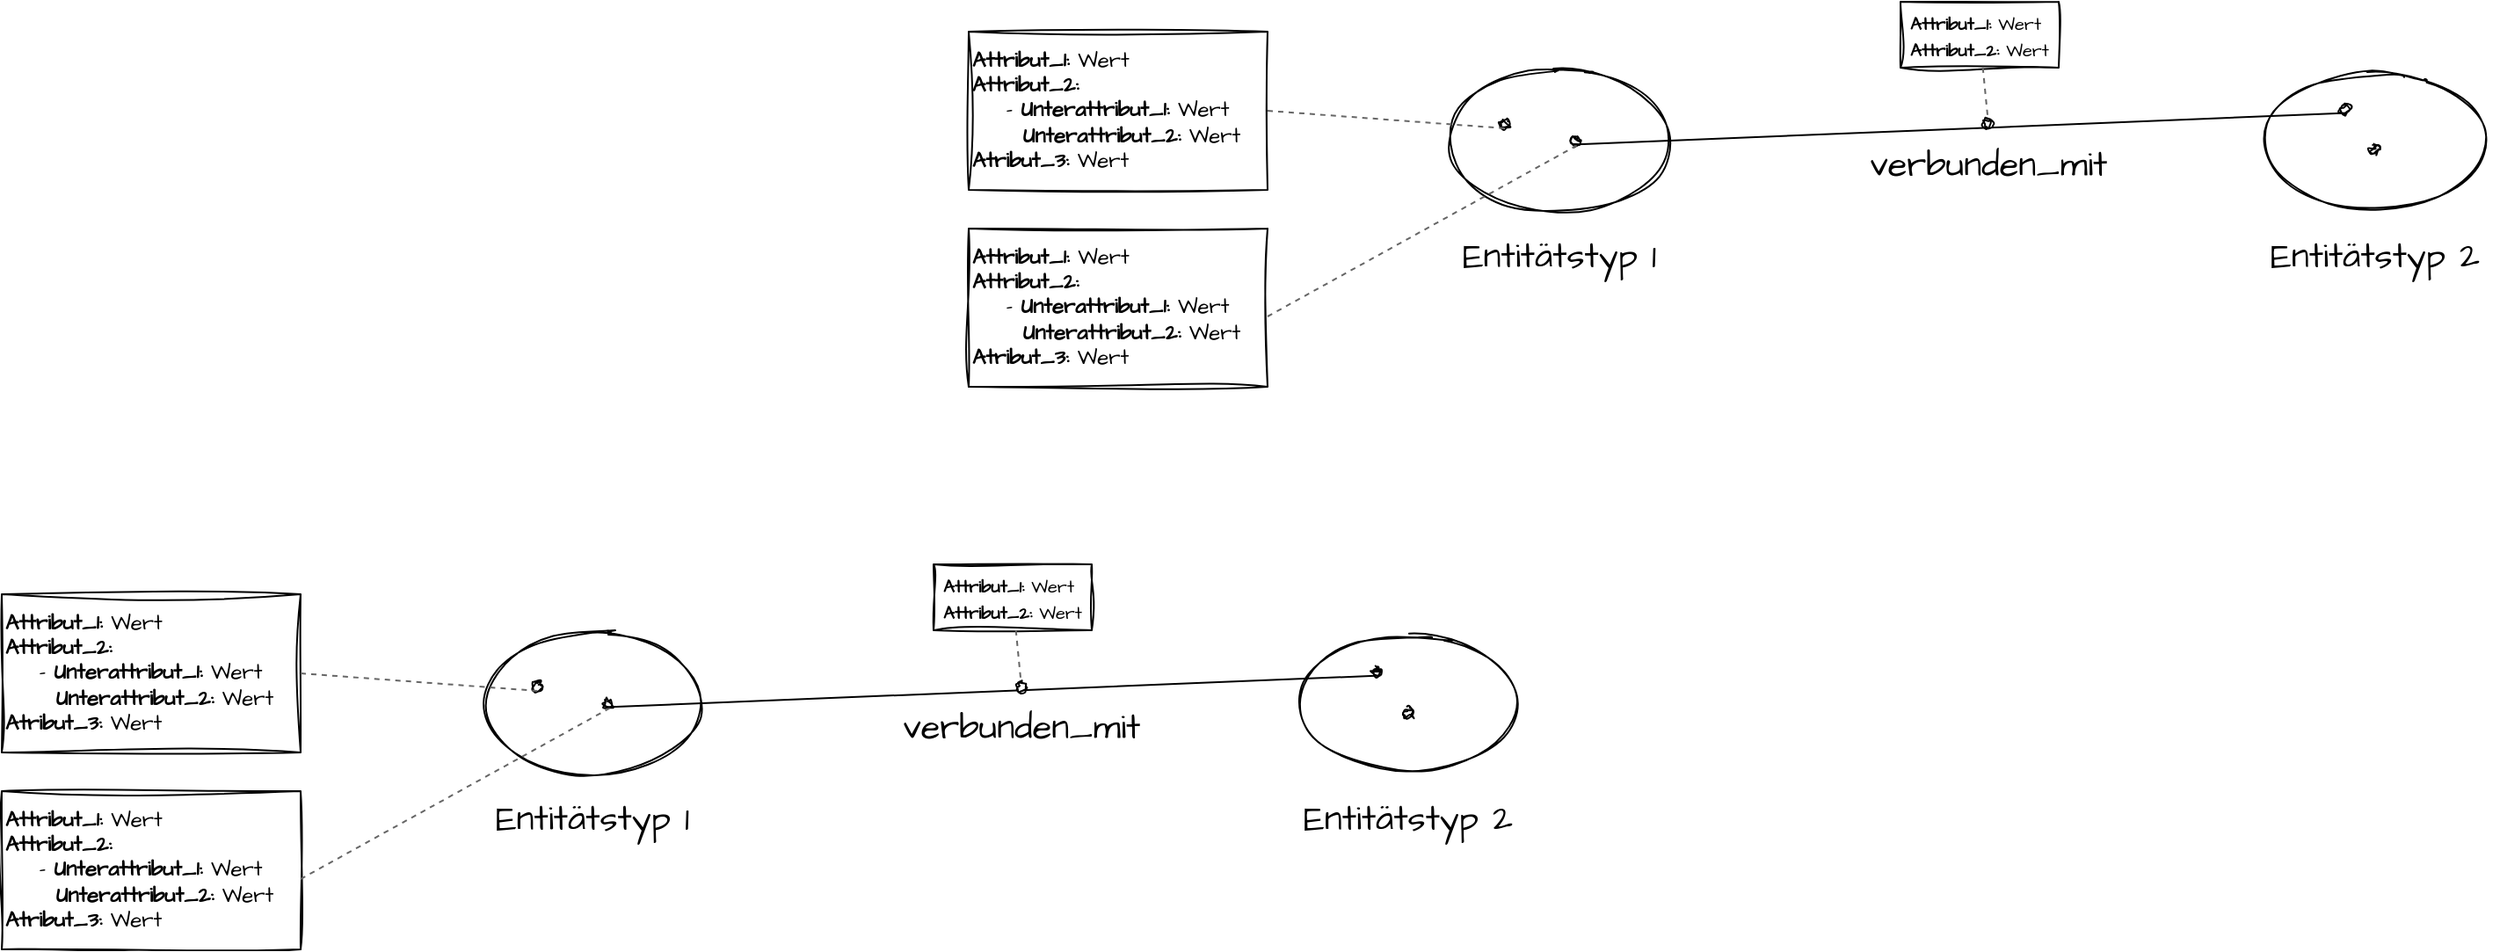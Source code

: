 <mxfile version="24.2.5" type="device">
  <diagram name="EigeneDB" id="llJZ0X99eVnr86VeMFT-">
    <mxGraphModel dx="3328" dy="1923" grid="1" gridSize="10" guides="1" tooltips="1" connect="1" arrows="1" fold="1" page="1" pageScale="1" pageWidth="1654" pageHeight="1169" math="0" shadow="0">
      <root>
        <mxCell id="3ZAc1yj5HEtzGvSlU-5_-0" />
        <mxCell id="3ZAc1yj5HEtzGvSlU-5_-1" parent="3ZAc1yj5HEtzGvSlU-5_-0" />
        <mxCell id="3ZAc1yj5HEtzGvSlU-5_-12" value="" style="ellipse;whiteSpace=wrap;html=1;sketch=1;rounded=0;" parent="3ZAc1yj5HEtzGvSlU-5_-1" vertex="1">
          <mxGeometry x="-1344" y="49" width="120" height="80" as="geometry" />
        </mxCell>
        <mxCell id="3ZAc1yj5HEtzGvSlU-5_-102" value="&lt;font style=&quot;font-size: 20px;&quot; data-font-src=&quot;https://fonts.googleapis.com/css?family=Architects+Daughter&quot; face=&quot;Architects Daughter&quot;&gt;verbunden_mit&lt;/font&gt;" style="text;html=1;strokeColor=none;fillColor=none;align=center;verticalAlign=middle;whiteSpace=wrap;rounded=0;sketch=1;rotation=0;" parent="3ZAc1yj5HEtzGvSlU-5_-1" vertex="1">
          <mxGeometry x="-1070" y="87" width="60" height="30" as="geometry" />
        </mxCell>
        <mxCell id="3ZAc1yj5HEtzGvSlU-5_-121" value="&lt;div style=&quot;&quot;&gt;&lt;div style=&quot;&quot;&gt;&lt;b&gt;Attribut_1:&lt;/b&gt; Wert&lt;/div&gt;&lt;div style=&quot;&quot;&gt;&lt;span style=&quot;background-color: initial;&quot;&gt;&lt;b&gt;Attribut_2:&lt;/b&gt;&lt;/span&gt;&lt;br&gt;&lt;/div&gt;&lt;div style=&quot;&quot;&gt;&amp;nbsp; &amp;nbsp; - &lt;b&gt;Unterattribut_1:&lt;/b&gt; Wert&lt;/div&gt;&lt;div style=&quot;&quot;&gt;&amp;nbsp; &amp;nbsp; &amp;nbsp;&amp;nbsp;&lt;span style=&quot;background-color: initial;&quot;&gt;&lt;b&gt;Unterattribut_2:&lt;/b&gt; Wert&lt;/span&gt;&lt;/div&gt;&lt;div style=&quot;&quot;&gt;&lt;b&gt;Atribut_3:&lt;/b&gt; Wert&lt;br&gt;&lt;/div&gt;&lt;/div&gt;" style="rounded=0;whiteSpace=wrap;html=1;align=left;sketch=1;curveFitting=1;jiggle=2;fontFamily=Architects Daughter;fontSource=https%3A%2F%2Ffonts.googleapis.com%2Fcss%3Ffamily%3DArchitects%2BDaughter;" parent="3ZAc1yj5HEtzGvSlU-5_-1" vertex="1">
          <mxGeometry x="-1620" y="139" width="170" height="90" as="geometry" />
        </mxCell>
        <mxCell id="Kuxd78DUkGt7lwiWMW2n-2" value="" style="ellipse;whiteSpace=wrap;html=1;aspect=fixed;sketch=1;rounded=0;" parent="3ZAc1yj5HEtzGvSlU-5_-1" vertex="1">
          <mxGeometry x="-1317.5" y="77" width="5" height="5" as="geometry" />
        </mxCell>
        <mxCell id="Kuxd78DUkGt7lwiWMW2n-3" value="" style="ellipse;whiteSpace=wrap;html=1;aspect=fixed;sketch=1;rounded=0;" parent="3ZAc1yj5HEtzGvSlU-5_-1" vertex="1">
          <mxGeometry x="-1277.5" y="87" width="5" height="5" as="geometry" />
        </mxCell>
        <mxCell id="Kuxd78DUkGt7lwiWMW2n-5" value="" style="ellipse;whiteSpace=wrap;html=1;sketch=1;rounded=0;" parent="3ZAc1yj5HEtzGvSlU-5_-1" vertex="1">
          <mxGeometry x="-880" y="49" width="120" height="80" as="geometry" />
        </mxCell>
        <mxCell id="Kuxd78DUkGt7lwiWMW2n-6" value="" style="ellipse;whiteSpace=wrap;html=1;aspect=fixed;sketch=1;rounded=0;" parent="3ZAc1yj5HEtzGvSlU-5_-1" vertex="1">
          <mxGeometry x="-840" y="69" width="5" height="5" as="geometry" />
        </mxCell>
        <mxCell id="Kuxd78DUkGt7lwiWMW2n-7" value="" style="ellipse;whiteSpace=wrap;html=1;aspect=fixed;sketch=1;rounded=0;" parent="3ZAc1yj5HEtzGvSlU-5_-1" vertex="1">
          <mxGeometry x="-822.5" y="92" width="5" height="5" as="geometry" />
        </mxCell>
        <mxCell id="Kuxd78DUkGt7lwiWMW2n-8" value="&lt;font style=&quot;font-size: 20px;&quot; data-font-src=&quot;https://fonts.googleapis.com/css?family=Architects+Daughter&quot; face=&quot;Architects Daughter&quot;&gt;Entitätstyp 1&lt;/font&gt;" style="text;html=1;strokeColor=none;fillColor=none;align=center;verticalAlign=middle;whiteSpace=wrap;rounded=0;sketch=1;" parent="3ZAc1yj5HEtzGvSlU-5_-1" vertex="1">
          <mxGeometry x="-1354" y="139" width="140" height="30" as="geometry" />
        </mxCell>
        <mxCell id="Kuxd78DUkGt7lwiWMW2n-9" value="&lt;font style=&quot;font-size: 20px;&quot; data-font-src=&quot;https://fonts.googleapis.com/css?family=Architects+Daughter&quot; face=&quot;Architects Daughter&quot;&gt;Entitätstyp 2&lt;/font&gt;" style="text;html=1;strokeColor=none;fillColor=none;align=center;verticalAlign=middle;whiteSpace=wrap;rounded=0;sketch=1;" parent="3ZAc1yj5HEtzGvSlU-5_-1" vertex="1">
          <mxGeometry x="-890" y="139" width="140" height="30" as="geometry" />
        </mxCell>
        <mxCell id="Kuxd78DUkGt7lwiWMW2n-12" value="" style="endArrow=none;html=1;rounded=0;fillColor=#bac8d3;strokeColor=#666666;entryX=1;entryY=1;entryDx=0;entryDy=0;exitX=1;exitY=0.5;exitDx=0;exitDy=0;strokeWidth=1;dashed=1;" parent="3ZAc1yj5HEtzGvSlU-5_-1" target="Kuxd78DUkGt7lwiWMW2n-3" edge="1">
          <mxGeometry width="50" height="50" relative="1" as="geometry">
            <mxPoint x="-1450" y="189.0" as="sourcePoint" />
            <mxPoint x="-1306" y="89" as="targetPoint" />
          </mxGeometry>
        </mxCell>
        <mxCell id="Kuxd78DUkGt7lwiWMW2n-13" value="" style="endArrow=none;html=1;rounded=0;entryX=1;entryY=1;entryDx=0;entryDy=0;exitX=0;exitY=1;exitDx=0;exitDy=0;" parent="3ZAc1yj5HEtzGvSlU-5_-1" source="Kuxd78DUkGt7lwiWMW2n-3" target="Kuxd78DUkGt7lwiWMW2n-6" edge="1">
          <mxGeometry width="50" height="50" relative="1" as="geometry">
            <mxPoint x="-980" y="69" as="sourcePoint" />
            <mxPoint x="-930" y="19" as="targetPoint" />
          </mxGeometry>
        </mxCell>
        <mxCell id="Kuxd78DUkGt7lwiWMW2n-15" value="" style="endArrow=none;html=1;rounded=0;fillColor=#bac8d3;strokeColor=#666666;strokeWidth=1;dashed=1;" parent="3ZAc1yj5HEtzGvSlU-5_-1" source="Kuxd78DUkGt7lwiWMW2n-17" edge="1">
          <mxGeometry width="50" height="50" relative="1" as="geometry">
            <mxPoint x="-1045.75" y="36" as="sourcePoint" />
            <mxPoint x="-1042.75" y="82" as="targetPoint" />
          </mxGeometry>
        </mxCell>
        <mxCell id="Kuxd78DUkGt7lwiWMW2n-16" value="&lt;div style=&quot;text-align: justify;&quot;&gt;&lt;font face=&quot;Architects Daughter&quot;&gt;&lt;span style=&quot;font-size: 10px;&quot;&gt;&lt;b&gt;Attribut_1:&lt;/b&gt; Wert&lt;/span&gt;&lt;/font&gt;&lt;/div&gt;&lt;div style=&quot;text-align: justify;&quot;&gt;&lt;span style=&quot;font-family: &amp;quot;Architects Daughter&amp;quot;; font-size: 10px;&quot;&gt;&lt;b&gt;Attribut_2:&lt;/b&gt; Wert&lt;/span&gt;&lt;br&gt;&lt;/div&gt;" style="rounded=0;whiteSpace=wrap;html=1;align=center;sketch=1;curveFitting=1;jiggle=2;" parent="3ZAc1yj5HEtzGvSlU-5_-1" vertex="1">
          <mxGeometry x="-1090" y="10" width="90" height="37.5" as="geometry" />
        </mxCell>
        <mxCell id="Kuxd78DUkGt7lwiWMW2n-18" value="" style="endArrow=none;html=1;rounded=0;fillColor=#bac8d3;strokeColor=#666666;strokeWidth=1;dashed=1;" parent="3ZAc1yj5HEtzGvSlU-5_-1" source="Kuxd78DUkGt7lwiWMW2n-16" target="Kuxd78DUkGt7lwiWMW2n-17" edge="1">
          <mxGeometry width="50" height="50" relative="1" as="geometry">
            <mxPoint x="-1051" y="47" as="sourcePoint" />
            <mxPoint x="-1042.75" y="82" as="targetPoint" />
          </mxGeometry>
        </mxCell>
        <mxCell id="Kuxd78DUkGt7lwiWMW2n-17" value="" style="ellipse;whiteSpace=wrap;html=1;aspect=fixed;sketch=1;rounded=0;" parent="3ZAc1yj5HEtzGvSlU-5_-1" vertex="1">
          <mxGeometry x="-1042.5" y="77" width="5" height="5" as="geometry" />
        </mxCell>
        <mxCell id="otAa16RPlXCdW178wtep-0" value="&lt;div style=&quot;&quot;&gt;&lt;div style=&quot;&quot;&gt;&lt;b&gt;Attribut_1: &lt;/b&gt;Wert&lt;/div&gt;&lt;div style=&quot;&quot;&gt;&lt;span style=&quot;background-color: initial;&quot;&gt;&lt;b&gt;Attribut_2:&lt;/b&gt;&lt;/span&gt;&lt;br&gt;&lt;/div&gt;&lt;div style=&quot;&quot;&gt;&amp;nbsp; &amp;nbsp; - &lt;b&gt;Unterattribut_1:&lt;/b&gt; Wert&lt;/div&gt;&lt;div style=&quot;&quot;&gt;&amp;nbsp; &amp;nbsp; &amp;nbsp;&amp;nbsp;&lt;span style=&quot;background-color: initial;&quot;&gt;&lt;b&gt;Unterattribut_2:&lt;/b&gt; Wert&lt;/span&gt;&lt;/div&gt;&lt;div style=&quot;&quot;&gt;&lt;b&gt;Atribut_3:&lt;/b&gt; Wert&lt;br&gt;&lt;/div&gt;&lt;/div&gt;" style="rounded=0;whiteSpace=wrap;html=1;align=left;sketch=1;curveFitting=1;jiggle=2;fontFamily=Architects Daughter;fontSource=https%3A%2F%2Ffonts.googleapis.com%2Fcss%3Ffamily%3DArchitects%2BDaughter;" parent="3ZAc1yj5HEtzGvSlU-5_-1" vertex="1">
          <mxGeometry x="-1620" y="27" width="170" height="90" as="geometry" />
        </mxCell>
        <mxCell id="otAa16RPlXCdW178wtep-1" value="" style="endArrow=none;html=1;rounded=0;fillColor=#bac8d3;strokeColor=#666666;entryX=0.5;entryY=1;entryDx=0;entryDy=0;exitX=1;exitY=0.5;exitDx=0;exitDy=0;strokeWidth=1;dashed=1;" parent="3ZAc1yj5HEtzGvSlU-5_-1" source="otAa16RPlXCdW178wtep-0" target="Kuxd78DUkGt7lwiWMW2n-2" edge="1">
          <mxGeometry width="50" height="50" relative="1" as="geometry">
            <mxPoint x="-1440" y="199.0" as="sourcePoint" />
            <mxPoint x="-1263" y="101" as="targetPoint" />
          </mxGeometry>
        </mxCell>
        <mxCell id="ciq7Yue_yp3GTOpxxYk8-0" value="" style="ellipse;whiteSpace=wrap;html=1;sketch=1;rounded=0;" vertex="1" parent="3ZAc1yj5HEtzGvSlU-5_-1">
          <mxGeometry x="-794" y="-271" width="120" height="80" as="geometry" />
        </mxCell>
        <mxCell id="ciq7Yue_yp3GTOpxxYk8-1" value="&lt;font style=&quot;font-size: 20px;&quot; data-font-src=&quot;https://fonts.googleapis.com/css?family=Architects+Daughter&quot; face=&quot;Architects Daughter&quot;&gt;verbunden_mit&lt;/font&gt;" style="text;html=1;strokeColor=none;fillColor=none;align=center;verticalAlign=middle;whiteSpace=wrap;rounded=0;sketch=1;rotation=0;" vertex="1" parent="3ZAc1yj5HEtzGvSlU-5_-1">
          <mxGeometry x="-520" y="-233" width="60" height="30" as="geometry" />
        </mxCell>
        <mxCell id="ciq7Yue_yp3GTOpxxYk8-2" value="&lt;div style=&quot;&quot;&gt;&lt;div style=&quot;&quot;&gt;&lt;b&gt;Attribut_1:&lt;/b&gt; Wert&lt;/div&gt;&lt;div style=&quot;&quot;&gt;&lt;span style=&quot;background-color: initial;&quot;&gt;&lt;b&gt;Attribut_2:&lt;/b&gt;&lt;/span&gt;&lt;br&gt;&lt;/div&gt;&lt;div style=&quot;&quot;&gt;&amp;nbsp; &amp;nbsp; - &lt;b&gt;Unterattribut_1:&lt;/b&gt; Wert&lt;/div&gt;&lt;div style=&quot;&quot;&gt;&amp;nbsp; &amp;nbsp; &amp;nbsp;&amp;nbsp;&lt;span style=&quot;background-color: initial;&quot;&gt;&lt;b&gt;Unterattribut_2:&lt;/b&gt; Wert&lt;/span&gt;&lt;/div&gt;&lt;div style=&quot;&quot;&gt;&lt;b&gt;Atribut_3:&lt;/b&gt; Wert&lt;br&gt;&lt;/div&gt;&lt;/div&gt;" style="rounded=0;whiteSpace=wrap;html=1;align=left;sketch=1;curveFitting=1;jiggle=2;fontFamily=Architects Daughter;fontSource=https%3A%2F%2Ffonts.googleapis.com%2Fcss%3Ffamily%3DArchitects%2BDaughter;" vertex="1" parent="3ZAc1yj5HEtzGvSlU-5_-1">
          <mxGeometry x="-1070" y="-181" width="170" height="90" as="geometry" />
        </mxCell>
        <mxCell id="ciq7Yue_yp3GTOpxxYk8-3" value="" style="ellipse;whiteSpace=wrap;html=1;aspect=fixed;sketch=1;rounded=0;" vertex="1" parent="3ZAc1yj5HEtzGvSlU-5_-1">
          <mxGeometry x="-767.5" y="-243" width="5" height="5" as="geometry" />
        </mxCell>
        <mxCell id="ciq7Yue_yp3GTOpxxYk8-4" value="" style="ellipse;whiteSpace=wrap;html=1;aspect=fixed;sketch=1;rounded=0;" vertex="1" parent="3ZAc1yj5HEtzGvSlU-5_-1">
          <mxGeometry x="-727.5" y="-233" width="5" height="5" as="geometry" />
        </mxCell>
        <mxCell id="ciq7Yue_yp3GTOpxxYk8-5" value="" style="ellipse;whiteSpace=wrap;html=1;sketch=1;rounded=0;" vertex="1" parent="3ZAc1yj5HEtzGvSlU-5_-1">
          <mxGeometry x="-330" y="-271" width="120" height="80" as="geometry" />
        </mxCell>
        <mxCell id="ciq7Yue_yp3GTOpxxYk8-6" value="" style="ellipse;whiteSpace=wrap;html=1;aspect=fixed;sketch=1;rounded=0;" vertex="1" parent="3ZAc1yj5HEtzGvSlU-5_-1">
          <mxGeometry x="-290" y="-251" width="5" height="5" as="geometry" />
        </mxCell>
        <mxCell id="ciq7Yue_yp3GTOpxxYk8-7" value="" style="ellipse;whiteSpace=wrap;html=1;aspect=fixed;sketch=1;rounded=0;" vertex="1" parent="3ZAc1yj5HEtzGvSlU-5_-1">
          <mxGeometry x="-272.5" y="-228" width="5" height="5" as="geometry" />
        </mxCell>
        <mxCell id="ciq7Yue_yp3GTOpxxYk8-8" value="&lt;font style=&quot;font-size: 20px;&quot; data-font-src=&quot;https://fonts.googleapis.com/css?family=Architects+Daughter&quot; face=&quot;Architects Daughter&quot;&gt;Entitätstyp 1&lt;/font&gt;" style="text;html=1;strokeColor=none;fillColor=none;align=center;verticalAlign=middle;whiteSpace=wrap;rounded=0;sketch=1;" vertex="1" parent="3ZAc1yj5HEtzGvSlU-5_-1">
          <mxGeometry x="-804" y="-181" width="140" height="30" as="geometry" />
        </mxCell>
        <mxCell id="ciq7Yue_yp3GTOpxxYk8-9" value="&lt;font style=&quot;font-size: 20px;&quot; data-font-src=&quot;https://fonts.googleapis.com/css?family=Architects+Daughter&quot; face=&quot;Architects Daughter&quot;&gt;Entitätstyp 2&lt;/font&gt;" style="text;html=1;strokeColor=none;fillColor=none;align=center;verticalAlign=middle;whiteSpace=wrap;rounded=0;sketch=1;" vertex="1" parent="3ZAc1yj5HEtzGvSlU-5_-1">
          <mxGeometry x="-340" y="-181" width="140" height="30" as="geometry" />
        </mxCell>
        <mxCell id="ciq7Yue_yp3GTOpxxYk8-10" value="" style="endArrow=none;html=1;rounded=0;fillColor=#bac8d3;strokeColor=#666666;entryX=1;entryY=1;entryDx=0;entryDy=0;exitX=1;exitY=0.5;exitDx=0;exitDy=0;strokeWidth=1;dashed=1;" edge="1" parent="3ZAc1yj5HEtzGvSlU-5_-1" target="ciq7Yue_yp3GTOpxxYk8-4">
          <mxGeometry width="50" height="50" relative="1" as="geometry">
            <mxPoint x="-900" y="-131.0" as="sourcePoint" />
            <mxPoint x="-756" y="-231" as="targetPoint" />
          </mxGeometry>
        </mxCell>
        <mxCell id="ciq7Yue_yp3GTOpxxYk8-11" value="" style="endArrow=none;html=1;rounded=0;entryX=1;entryY=1;entryDx=0;entryDy=0;exitX=0;exitY=1;exitDx=0;exitDy=0;" edge="1" parent="3ZAc1yj5HEtzGvSlU-5_-1" source="ciq7Yue_yp3GTOpxxYk8-4" target="ciq7Yue_yp3GTOpxxYk8-6">
          <mxGeometry width="50" height="50" relative="1" as="geometry">
            <mxPoint x="-430" y="-251" as="sourcePoint" />
            <mxPoint x="-380" y="-301" as="targetPoint" />
          </mxGeometry>
        </mxCell>
        <mxCell id="ciq7Yue_yp3GTOpxxYk8-12" value="" style="endArrow=none;html=1;rounded=0;fillColor=#bac8d3;strokeColor=#666666;strokeWidth=1;dashed=1;" edge="1" parent="3ZAc1yj5HEtzGvSlU-5_-1" source="ciq7Yue_yp3GTOpxxYk8-15">
          <mxGeometry width="50" height="50" relative="1" as="geometry">
            <mxPoint x="-495.75" y="-284" as="sourcePoint" />
            <mxPoint x="-492.75" y="-238" as="targetPoint" />
          </mxGeometry>
        </mxCell>
        <mxCell id="ciq7Yue_yp3GTOpxxYk8-13" value="&lt;div style=&quot;text-align: justify;&quot;&gt;&lt;font face=&quot;Architects Daughter&quot;&gt;&lt;span style=&quot;font-size: 10px;&quot;&gt;&lt;b&gt;Attribut_1:&lt;/b&gt; Wert&lt;/span&gt;&lt;/font&gt;&lt;/div&gt;&lt;div style=&quot;text-align: justify;&quot;&gt;&lt;span style=&quot;font-family: &amp;quot;Architects Daughter&amp;quot;; font-size: 10px;&quot;&gt;&lt;b&gt;Attribut_2:&lt;/b&gt; Wert&lt;/span&gt;&lt;br&gt;&lt;/div&gt;" style="rounded=0;whiteSpace=wrap;html=1;align=center;sketch=1;curveFitting=1;jiggle=2;" vertex="1" parent="3ZAc1yj5HEtzGvSlU-5_-1">
          <mxGeometry x="-540" y="-310" width="90" height="37.5" as="geometry" />
        </mxCell>
        <mxCell id="ciq7Yue_yp3GTOpxxYk8-14" value="" style="endArrow=none;html=1;rounded=0;fillColor=#bac8d3;strokeColor=#666666;strokeWidth=1;dashed=1;" edge="1" parent="3ZAc1yj5HEtzGvSlU-5_-1" source="ciq7Yue_yp3GTOpxxYk8-13" target="ciq7Yue_yp3GTOpxxYk8-15">
          <mxGeometry width="50" height="50" relative="1" as="geometry">
            <mxPoint x="-501" y="-273" as="sourcePoint" />
            <mxPoint x="-492.75" y="-238" as="targetPoint" />
          </mxGeometry>
        </mxCell>
        <mxCell id="ciq7Yue_yp3GTOpxxYk8-15" value="" style="ellipse;whiteSpace=wrap;html=1;aspect=fixed;sketch=1;rounded=0;" vertex="1" parent="3ZAc1yj5HEtzGvSlU-5_-1">
          <mxGeometry x="-492.5" y="-243" width="5" height="5" as="geometry" />
        </mxCell>
        <mxCell id="ciq7Yue_yp3GTOpxxYk8-16" value="&lt;div style=&quot;&quot;&gt;&lt;div style=&quot;&quot;&gt;&lt;b&gt;Attribut_1: &lt;/b&gt;Wert&lt;/div&gt;&lt;div style=&quot;&quot;&gt;&lt;span style=&quot;background-color: initial;&quot;&gt;&lt;b&gt;Attribut_2:&lt;/b&gt;&lt;/span&gt;&lt;br&gt;&lt;/div&gt;&lt;div style=&quot;&quot;&gt;&amp;nbsp; &amp;nbsp; - &lt;b&gt;Unterattribut_1:&lt;/b&gt; Wert&lt;/div&gt;&lt;div style=&quot;&quot;&gt;&amp;nbsp; &amp;nbsp; &amp;nbsp;&amp;nbsp;&lt;span style=&quot;background-color: initial;&quot;&gt;&lt;b&gt;Unterattribut_2:&lt;/b&gt; Wert&lt;/span&gt;&lt;/div&gt;&lt;div style=&quot;&quot;&gt;&lt;b&gt;Atribut_3:&lt;/b&gt; Wert&lt;br&gt;&lt;/div&gt;&lt;/div&gt;" style="rounded=0;whiteSpace=wrap;html=1;align=left;sketch=1;curveFitting=1;jiggle=2;fontFamily=Architects Daughter;fontSource=https%3A%2F%2Ffonts.googleapis.com%2Fcss%3Ffamily%3DArchitects%2BDaughter;" vertex="1" parent="3ZAc1yj5HEtzGvSlU-5_-1">
          <mxGeometry x="-1070" y="-293" width="170" height="90" as="geometry" />
        </mxCell>
        <mxCell id="ciq7Yue_yp3GTOpxxYk8-17" value="" style="endArrow=none;html=1;rounded=0;fillColor=#bac8d3;strokeColor=#666666;entryX=0.5;entryY=1;entryDx=0;entryDy=0;exitX=1;exitY=0.5;exitDx=0;exitDy=0;strokeWidth=1;dashed=1;" edge="1" parent="3ZAc1yj5HEtzGvSlU-5_-1" source="ciq7Yue_yp3GTOpxxYk8-16" target="ciq7Yue_yp3GTOpxxYk8-3">
          <mxGeometry width="50" height="50" relative="1" as="geometry">
            <mxPoint x="-890" y="-121.0" as="sourcePoint" />
            <mxPoint x="-713" y="-219" as="targetPoint" />
          </mxGeometry>
        </mxCell>
      </root>
    </mxGraphModel>
  </diagram>
</mxfile>
